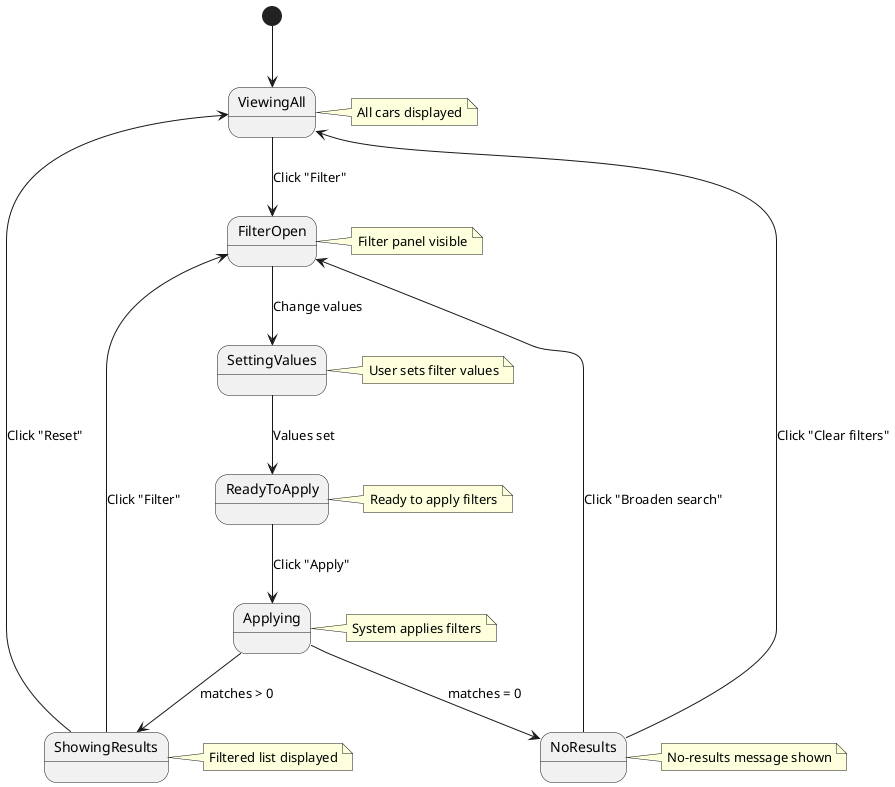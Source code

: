 @startuml
[*] --> ViewingAll

note right of ViewingAll
  All cars displayed
end note

ViewingAll --> FilterOpen : Click "Filter"

note right of FilterOpen
  Filter panel visible
end note

FilterOpen --> SettingValues : Change values

note right of SettingValues
  User sets filter values
end note

SettingValues --> ReadyToApply : Values set

note right of ReadyToApply
  Ready to apply filters
end note

ReadyToApply --> Applying : Click "Apply"

note right of Applying
  System applies filters
end note

Applying --> ShowingResults : matches > 0
Applying --> NoResults      : matches = 0

note right of ShowingResults
  Filtered list displayed
end note

note right of NoResults
  No-results message shown
end note

ShowingResults --> ViewingAll : Click "Reset"
ShowingResults --> FilterOpen : Click "Filter"

NoResults --> FilterOpen : Click "Broaden search"
NoResults --> ViewingAll : Click "Clear filters"
@enduml

